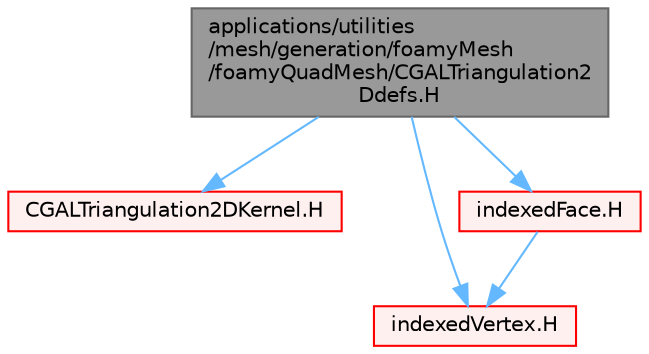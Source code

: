 digraph "applications/utilities/mesh/generation/foamyMesh/foamyQuadMesh/CGALTriangulation2Ddefs.H"
{
 // LATEX_PDF_SIZE
  bgcolor="transparent";
  edge [fontname=Helvetica,fontsize=10,labelfontname=Helvetica,labelfontsize=10];
  node [fontname=Helvetica,fontsize=10,shape=box,height=0.2,width=0.4];
  Node1 [id="Node000001",label="applications/utilities\l/mesh/generation/foamyMesh\l/foamyQuadMesh/CGALTriangulation2\lDdefs.H",height=0.2,width=0.4,color="gray40", fillcolor="grey60", style="filled", fontcolor="black",tooltip="CGAL data structures used for 2D Delaunay meshing."];
  Node1 -> Node2 [id="edge1_Node000001_Node000002",color="steelblue1",style="solid",tooltip=" "];
  Node2 [id="Node000002",label="CGALTriangulation2DKernel.H",height=0.2,width=0.4,color="red", fillcolor="#FFF0F0", style="filled",URL="$CGALTriangulation2DKernel_8H.html",tooltip=" "];
  Node1 -> Node6 [id="edge2_Node000001_Node000006",color="steelblue1",style="solid",tooltip=" "];
  Node6 [id="Node000006",label="indexedVertex.H",height=0.2,width=0.4,color="red", fillcolor="#FFF0F0", style="filled",URL="$foamyQuadMesh_2indexedVertex_8H.html",tooltip=" "];
  Node1 -> Node9 [id="edge3_Node000001_Node000009",color="steelblue1",style="solid",tooltip=" "];
  Node9 [id="Node000009",label="indexedFace.H",height=0.2,width=0.4,color="red", fillcolor="#FFF0F0", style="filled",URL="$indexedFace_8H.html",tooltip=" "];
  Node9 -> Node6 [id="edge4_Node000009_Node000006",color="steelblue1",style="solid",tooltip=" "];
}
